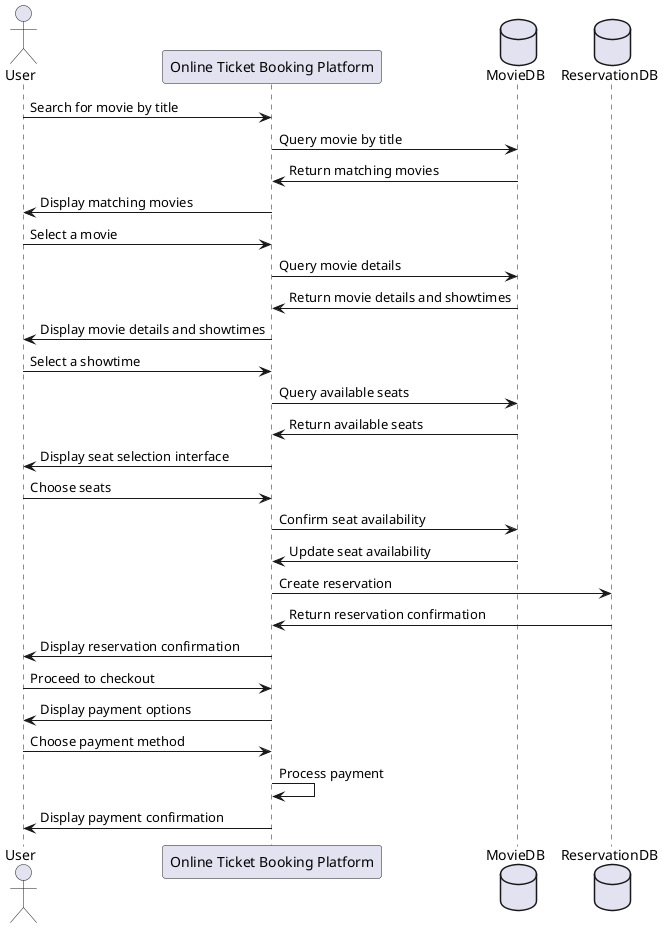 @startuml
actor User
participant "Online Ticket Booking Platform" as system
database MovieDB
database ReservationDB
User -> system: Search for movie by title
system -> MovieDB: Query movie by title
MovieDB -> system: Return matching movies
system -> User: Display matching movies
User -> system: Select a movie
system -> MovieDB: Query movie details
MovieDB -> system: Return movie details and showtimes
system -> User: Display movie details and showtimes
User -> system: Select a showtime
system -> MovieDB: Query available seats
MovieDB -> system: Return available seats
system -> User: Display seat selection interface
User -> system: Choose seats
system -> MovieDB: Confirm seat availability
MovieDB -> system: Update seat availability
system -> ReservationDB: Create reservation
ReservationDB -> system: Return reservation confirmation
system -> User: Display reservation confirmation
User -> system: Proceed to checkout
system -> User: Display payment options
User -> system: Choose payment method
system -> system: Process payment
system -> User: Display payment confirmation
@enduml